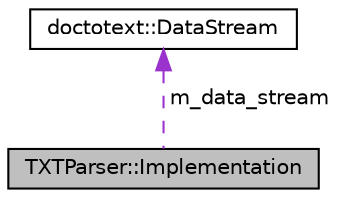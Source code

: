 digraph "TXTParser::Implementation"
{
  edge [fontname="Helvetica",fontsize="10",labelfontname="Helvetica",labelfontsize="10"];
  node [fontname="Helvetica",fontsize="10",shape=record];
  Node1 [label="TXTParser::Implementation",height=0.2,width=0.4,color="black", fillcolor="grey75", style="filled", fontcolor="black"];
  Node2 -> Node1 [dir="back",color="darkorchid3",fontsize="10",style="dashed",label=" m_data_stream" ,fontname="Helvetica"];
  Node2 [label="doctotext::DataStream",height=0.2,width=0.4,color="black", fillcolor="white", style="filled",URL="$classdoctotext_1_1_data_stream.html"];
}
